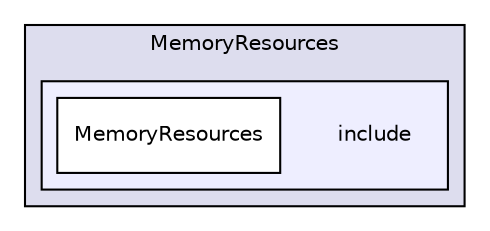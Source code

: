 digraph "/home/travis/build/AliceO2Group/AliceO2/DataFormats/MemoryResources/include" {
  bgcolor=transparent;
  compound=true
  node [ fontsize="10", fontname="Helvetica"];
  edge [ labelfontsize="10", labelfontname="Helvetica"];
  subgraph clusterdir_0b530fc7dcf9a7fe279ee6facafec658 {
    graph [ bgcolor="#ddddee", pencolor="black", label="MemoryResources" fontname="Helvetica", fontsize="10", URL="dir_0b530fc7dcf9a7fe279ee6facafec658.html"]
  subgraph clusterdir_aceee2857d20e516da6bd39fe1c74077 {
    graph [ bgcolor="#eeeeff", pencolor="black", label="" URL="dir_aceee2857d20e516da6bd39fe1c74077.html"];
    dir_aceee2857d20e516da6bd39fe1c74077 [shape=plaintext label="include"];
    dir_157f77c0357fbee3c71f1715a6573683 [shape=box label="MemoryResources" color="black" fillcolor="white" style="filled" URL="dir_157f77c0357fbee3c71f1715a6573683.html"];
  }
  }
}
